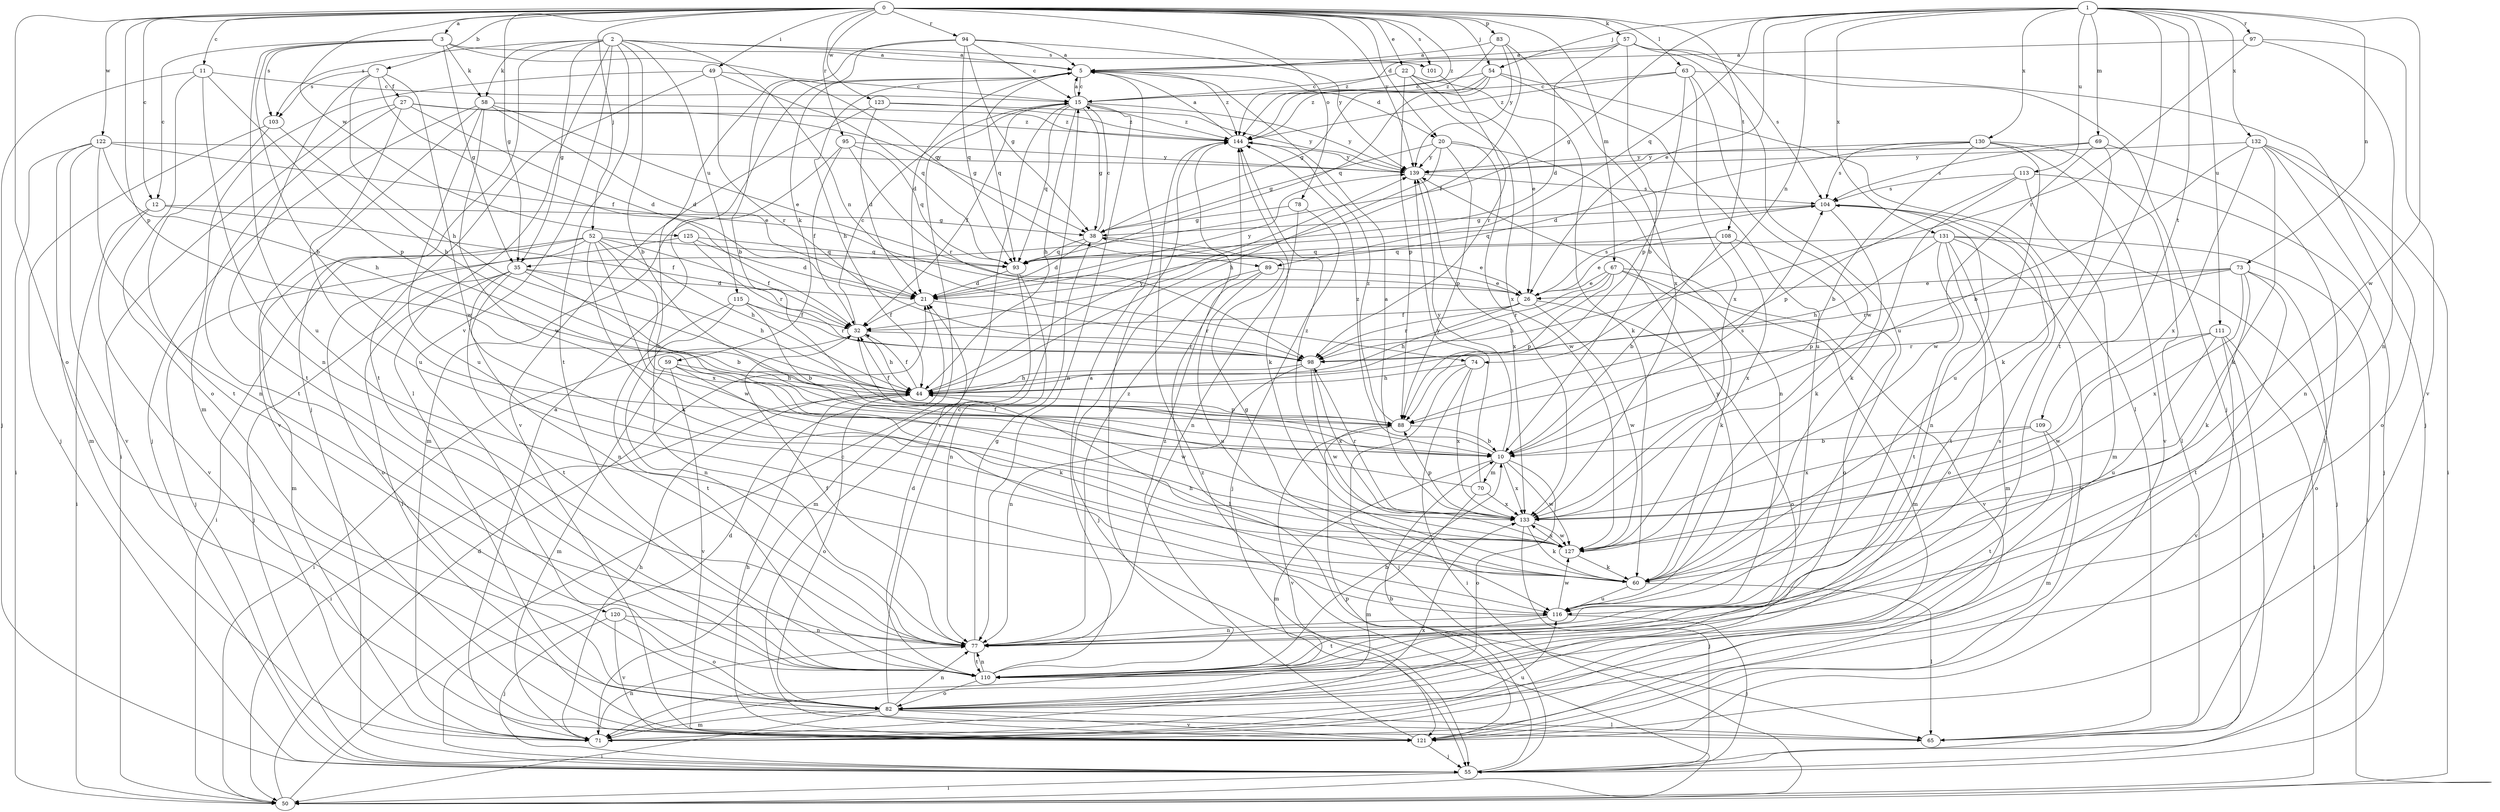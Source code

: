 strict digraph  {
0;
1;
2;
3;
5;
7;
10;
11;
12;
15;
20;
21;
22;
26;
27;
32;
35;
38;
44;
49;
50;
52;
54;
55;
57;
58;
59;
60;
63;
65;
67;
69;
70;
71;
73;
74;
77;
78;
82;
83;
88;
89;
93;
94;
95;
97;
98;
101;
103;
104;
108;
109;
110;
111;
113;
115;
116;
120;
121;
122;
123;
125;
127;
130;
131;
132;
133;
139;
144;
0 -> 3  [label=a];
0 -> 7  [label=b];
0 -> 11  [label=c];
0 -> 12  [label=c];
0 -> 20  [label=d];
0 -> 22  [label=e];
0 -> 35  [label=g];
0 -> 49  [label=i];
0 -> 52  [label=j];
0 -> 54  [label=j];
0 -> 57  [label=k];
0 -> 63  [label=l];
0 -> 67  [label=m];
0 -> 78  [label=o];
0 -> 82  [label=o];
0 -> 83  [label=p];
0 -> 88  [label=p];
0 -> 94  [label=r];
0 -> 95  [label=r];
0 -> 101  [label=s];
0 -> 108  [label=t];
0 -> 122  [label=w];
0 -> 123  [label=w];
0 -> 125  [label=w];
0 -> 139  [label=y];
0 -> 144  [label=z];
1 -> 26  [label=e];
1 -> 35  [label=g];
1 -> 54  [label=j];
1 -> 69  [label=m];
1 -> 73  [label=n];
1 -> 74  [label=n];
1 -> 89  [label=q];
1 -> 97  [label=r];
1 -> 109  [label=t];
1 -> 110  [label=t];
1 -> 111  [label=u];
1 -> 113  [label=u];
1 -> 127  [label=w];
1 -> 130  [label=x];
1 -> 131  [label=x];
1 -> 132  [label=x];
2 -> 5  [label=a];
2 -> 10  [label=b];
2 -> 35  [label=g];
2 -> 55  [label=j];
2 -> 58  [label=k];
2 -> 65  [label=l];
2 -> 74  [label=n];
2 -> 101  [label=s];
2 -> 103  [label=s];
2 -> 110  [label=t];
2 -> 115  [label=u];
2 -> 120  [label=v];
3 -> 5  [label=a];
3 -> 10  [label=b];
3 -> 12  [label=c];
3 -> 35  [label=g];
3 -> 58  [label=k];
3 -> 89  [label=q];
3 -> 103  [label=s];
3 -> 116  [label=u];
5 -> 15  [label=c];
5 -> 20  [label=d];
5 -> 21  [label=d];
5 -> 44  [label=h];
5 -> 59  [label=k];
5 -> 93  [label=q];
5 -> 144  [label=z];
7 -> 27  [label=f];
7 -> 32  [label=f];
7 -> 44  [label=h];
7 -> 103  [label=s];
7 -> 110  [label=t];
7 -> 127  [label=w];
10 -> 70  [label=m];
10 -> 71  [label=m];
10 -> 82  [label=o];
10 -> 104  [label=s];
10 -> 127  [label=w];
10 -> 133  [label=x];
10 -> 139  [label=y];
10 -> 144  [label=z];
11 -> 15  [label=c];
11 -> 55  [label=j];
11 -> 77  [label=n];
11 -> 82  [label=o];
11 -> 88  [label=p];
12 -> 32  [label=f];
12 -> 38  [label=g];
12 -> 50  [label=i];
12 -> 121  [label=v];
15 -> 5  [label=a];
15 -> 32  [label=f];
15 -> 38  [label=g];
15 -> 44  [label=h];
15 -> 77  [label=n];
15 -> 93  [label=q];
15 -> 121  [label=v];
15 -> 139  [label=y];
15 -> 144  [label=z];
20 -> 38  [label=g];
20 -> 44  [label=h];
20 -> 77  [label=n];
20 -> 88  [label=p];
20 -> 127  [label=w];
20 -> 139  [label=y];
21 -> 32  [label=f];
21 -> 98  [label=r];
21 -> 139  [label=y];
22 -> 15  [label=c];
22 -> 26  [label=e];
22 -> 60  [label=k];
22 -> 88  [label=p];
22 -> 133  [label=x];
26 -> 32  [label=f];
26 -> 44  [label=h];
26 -> 82  [label=o];
26 -> 98  [label=r];
26 -> 104  [label=s];
26 -> 127  [label=w];
27 -> 21  [label=d];
27 -> 38  [label=g];
27 -> 50  [label=i];
27 -> 110  [label=t];
27 -> 116  [label=u];
27 -> 144  [label=z];
32 -> 15  [label=c];
32 -> 44  [label=h];
32 -> 50  [label=i];
32 -> 98  [label=r];
35 -> 10  [label=b];
35 -> 21  [label=d];
35 -> 44  [label=h];
35 -> 55  [label=j];
35 -> 65  [label=l];
35 -> 77  [label=n];
35 -> 110  [label=t];
38 -> 15  [label=c];
38 -> 21  [label=d];
38 -> 26  [label=e];
38 -> 93  [label=q];
44 -> 32  [label=f];
44 -> 50  [label=i];
44 -> 82  [label=o];
44 -> 88  [label=p];
44 -> 139  [label=y];
49 -> 15  [label=c];
49 -> 71  [label=m];
49 -> 93  [label=q];
49 -> 98  [label=r];
49 -> 110  [label=t];
50 -> 15  [label=c];
50 -> 21  [label=d];
50 -> 144  [label=z];
52 -> 32  [label=f];
52 -> 44  [label=h];
52 -> 50  [label=i];
52 -> 60  [label=k];
52 -> 71  [label=m];
52 -> 82  [label=o];
52 -> 93  [label=q];
52 -> 127  [label=w];
52 -> 133  [label=x];
54 -> 15  [label=c];
54 -> 38  [label=g];
54 -> 65  [label=l];
54 -> 93  [label=q];
54 -> 116  [label=u];
54 -> 144  [label=z];
55 -> 21  [label=d];
55 -> 50  [label=i];
55 -> 88  [label=p];
57 -> 5  [label=a];
57 -> 10  [label=b];
57 -> 21  [label=d];
57 -> 55  [label=j];
57 -> 104  [label=s];
57 -> 116  [label=u];
57 -> 144  [label=z];
58 -> 21  [label=d];
58 -> 26  [label=e];
58 -> 55  [label=j];
58 -> 116  [label=u];
58 -> 121  [label=v];
58 -> 127  [label=w];
58 -> 144  [label=z];
59 -> 44  [label=h];
59 -> 60  [label=k];
59 -> 71  [label=m];
59 -> 121  [label=v];
59 -> 127  [label=w];
60 -> 38  [label=g];
60 -> 44  [label=h];
60 -> 65  [label=l];
60 -> 116  [label=u];
63 -> 15  [label=c];
63 -> 55  [label=j];
63 -> 88  [label=p];
63 -> 127  [label=w];
63 -> 133  [label=x];
63 -> 144  [label=z];
67 -> 26  [label=e];
67 -> 44  [label=h];
67 -> 60  [label=k];
67 -> 71  [label=m];
67 -> 88  [label=p];
67 -> 98  [label=r];
67 -> 121  [label=v];
69 -> 60  [label=k];
69 -> 65  [label=l];
69 -> 104  [label=s];
69 -> 127  [label=w];
69 -> 139  [label=y];
70 -> 32  [label=f];
70 -> 71  [label=m];
70 -> 133  [label=x];
70 -> 139  [label=y];
71 -> 5  [label=a];
71 -> 44  [label=h];
71 -> 77  [label=n];
71 -> 116  [label=u];
71 -> 133  [label=x];
73 -> 26  [label=e];
73 -> 60  [label=k];
73 -> 82  [label=o];
73 -> 88  [label=p];
73 -> 98  [label=r];
73 -> 110  [label=t];
73 -> 133  [label=x];
74 -> 44  [label=h];
74 -> 50  [label=i];
74 -> 55  [label=j];
74 -> 133  [label=x];
77 -> 32  [label=f];
77 -> 38  [label=g];
77 -> 110  [label=t];
77 -> 144  [label=z];
78 -> 38  [label=g];
78 -> 55  [label=j];
78 -> 77  [label=n];
82 -> 15  [label=c];
82 -> 50  [label=i];
82 -> 65  [label=l];
82 -> 71  [label=m];
82 -> 77  [label=n];
82 -> 121  [label=v];
83 -> 5  [label=a];
83 -> 32  [label=f];
83 -> 133  [label=x];
83 -> 139  [label=y];
83 -> 144  [label=z];
88 -> 10  [label=b];
88 -> 32  [label=f];
88 -> 121  [label=v];
88 -> 144  [label=z];
89 -> 26  [label=e];
89 -> 55  [label=j];
89 -> 65  [label=l];
89 -> 116  [label=u];
93 -> 21  [label=d];
93 -> 71  [label=m];
93 -> 77  [label=n];
94 -> 5  [label=a];
94 -> 10  [label=b];
94 -> 15  [label=c];
94 -> 38  [label=g];
94 -> 77  [label=n];
94 -> 93  [label=q];
94 -> 139  [label=y];
95 -> 32  [label=f];
95 -> 71  [label=m];
95 -> 93  [label=q];
95 -> 98  [label=r];
95 -> 139  [label=y];
97 -> 5  [label=a];
97 -> 77  [label=n];
97 -> 98  [label=r];
97 -> 121  [label=v];
98 -> 44  [label=h];
98 -> 77  [label=n];
98 -> 127  [label=w];
98 -> 133  [label=x];
101 -> 98  [label=r];
103 -> 44  [label=h];
103 -> 55  [label=j];
103 -> 110  [label=t];
104 -> 38  [label=g];
104 -> 60  [label=k];
104 -> 77  [label=n];
104 -> 93  [label=q];
104 -> 110  [label=t];
108 -> 10  [label=b];
108 -> 26  [label=e];
108 -> 82  [label=o];
108 -> 93  [label=q];
108 -> 133  [label=x];
109 -> 10  [label=b];
109 -> 71  [label=m];
109 -> 110  [label=t];
109 -> 133  [label=x];
110 -> 5  [label=a];
110 -> 10  [label=b];
110 -> 21  [label=d];
110 -> 77  [label=n];
110 -> 82  [label=o];
110 -> 104  [label=s];
110 -> 144  [label=z];
111 -> 50  [label=i];
111 -> 65  [label=l];
111 -> 98  [label=r];
111 -> 116  [label=u];
111 -> 121  [label=v];
111 -> 127  [label=w];
113 -> 55  [label=j];
113 -> 60  [label=k];
113 -> 71  [label=m];
113 -> 88  [label=p];
113 -> 104  [label=s];
115 -> 10  [label=b];
115 -> 32  [label=f];
115 -> 77  [label=n];
115 -> 98  [label=r];
115 -> 110  [label=t];
116 -> 55  [label=j];
116 -> 77  [label=n];
116 -> 110  [label=t];
116 -> 127  [label=w];
116 -> 139  [label=y];
120 -> 55  [label=j];
120 -> 77  [label=n];
120 -> 82  [label=o];
120 -> 121  [label=v];
121 -> 10  [label=b];
121 -> 44  [label=h];
121 -> 55  [label=j];
121 -> 144  [label=z];
122 -> 26  [label=e];
122 -> 44  [label=h];
122 -> 50  [label=i];
122 -> 71  [label=m];
122 -> 77  [label=n];
122 -> 121  [label=v];
122 -> 139  [label=y];
123 -> 21  [label=d];
123 -> 121  [label=v];
123 -> 139  [label=y];
123 -> 144  [label=z];
125 -> 21  [label=d];
125 -> 55  [label=j];
125 -> 93  [label=q];
125 -> 98  [label=r];
127 -> 60  [label=k];
127 -> 133  [label=x];
130 -> 10  [label=b];
130 -> 21  [label=d];
130 -> 65  [label=l];
130 -> 104  [label=s];
130 -> 116  [label=u];
130 -> 121  [label=v];
130 -> 139  [label=y];
131 -> 44  [label=h];
131 -> 50  [label=i];
131 -> 55  [label=j];
131 -> 71  [label=m];
131 -> 82  [label=o];
131 -> 93  [label=q];
131 -> 110  [label=t];
131 -> 121  [label=v];
132 -> 10  [label=b];
132 -> 50  [label=i];
132 -> 60  [label=k];
132 -> 77  [label=n];
132 -> 82  [label=o];
132 -> 133  [label=x];
132 -> 139  [label=y];
133 -> 5  [label=a];
133 -> 55  [label=j];
133 -> 60  [label=k];
133 -> 88  [label=p];
133 -> 98  [label=r];
133 -> 127  [label=w];
133 -> 144  [label=z];
139 -> 104  [label=s];
139 -> 133  [label=x];
144 -> 5  [label=a];
144 -> 60  [label=k];
144 -> 139  [label=y];
}
